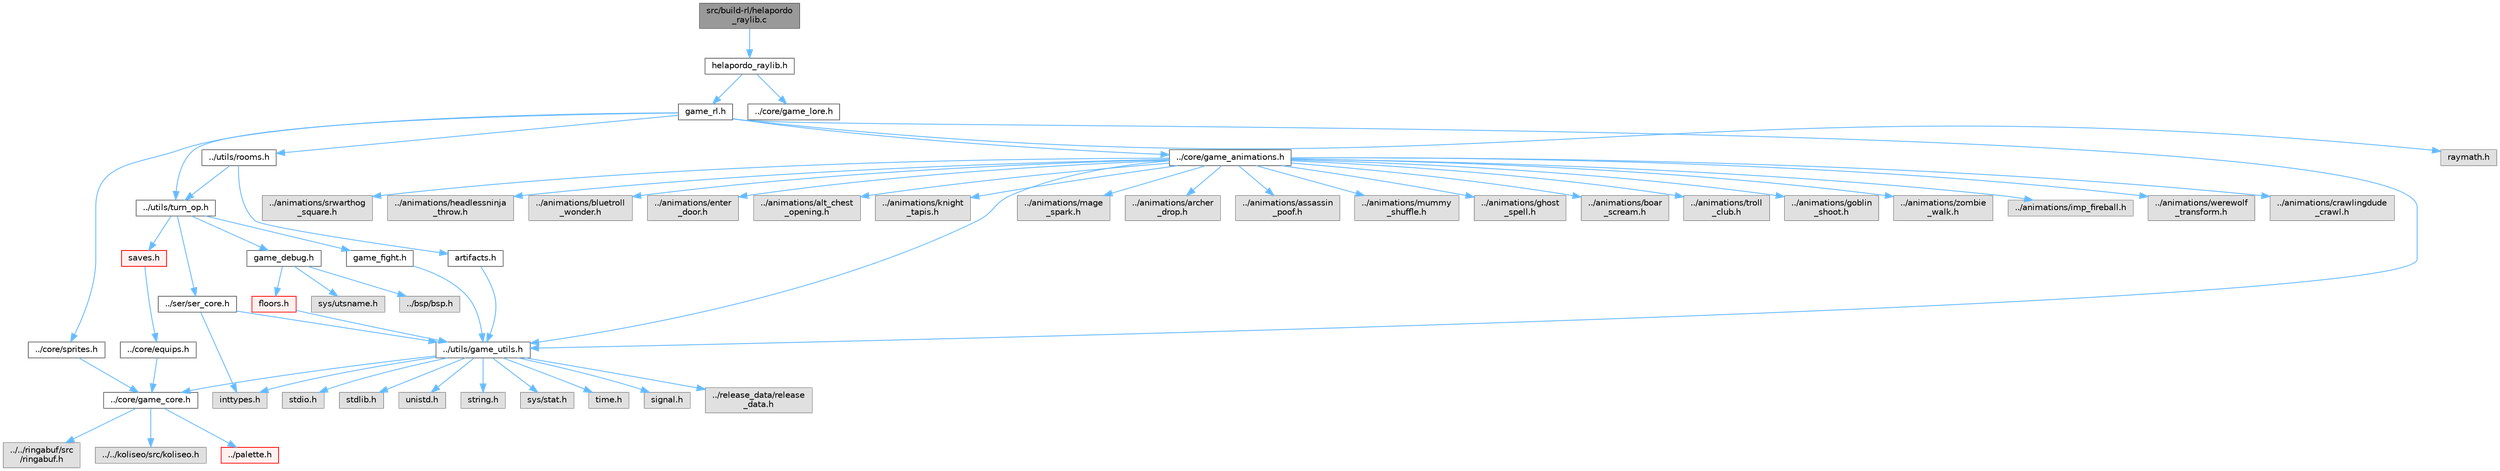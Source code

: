 digraph "src/build-rl/helapordo_raylib.c"
{
 // LATEX_PDF_SIZE
  bgcolor="transparent";
  edge [fontname=Helvetica,fontsize=10,labelfontname=Helvetica,labelfontsize=10];
  node [fontname=Helvetica,fontsize=10,shape=box,height=0.2,width=0.4];
  Node1 [id="Node000001",label="src/build-rl/helapordo\l_raylib.c",height=0.2,width=0.4,color="gray40", fillcolor="grey60", style="filled", fontcolor="black",tooltip=" "];
  Node1 -> Node2 [id="edge1_Node000001_Node000002",color="steelblue1",style="solid",tooltip=" "];
  Node2 [id="Node000002",label="helapordo_raylib.h",height=0.2,width=0.4,color="grey40", fillcolor="white", style="filled",URL="$helapordo__raylib_8h.html",tooltip=" "];
  Node2 -> Node3 [id="edge2_Node000002_Node000003",color="steelblue1",style="solid",tooltip=" "];
  Node3 [id="Node000003",label="game_rl.h",height=0.2,width=0.4,color="grey40", fillcolor="white", style="filled",URL="$game__rl_8h.html",tooltip=" "];
  Node3 -> Node4 [id="edge3_Node000003_Node000004",color="steelblue1",style="solid",tooltip=" "];
  Node4 [id="Node000004",label="../utils/game_utils.h",height=0.2,width=0.4,color="grey40", fillcolor="white", style="filled",URL="$game__utils_8h.html",tooltip=" "];
  Node4 -> Node5 [id="edge4_Node000004_Node000005",color="steelblue1",style="solid",tooltip=" "];
  Node5 [id="Node000005",label="stdio.h",height=0.2,width=0.4,color="grey60", fillcolor="#E0E0E0", style="filled",tooltip=" "];
  Node4 -> Node6 [id="edge5_Node000004_Node000006",color="steelblue1",style="solid",tooltip=" "];
  Node6 [id="Node000006",label="stdlib.h",height=0.2,width=0.4,color="grey60", fillcolor="#E0E0E0", style="filled",tooltip=" "];
  Node4 -> Node7 [id="edge6_Node000004_Node000007",color="steelblue1",style="solid",tooltip=" "];
  Node7 [id="Node000007",label="unistd.h",height=0.2,width=0.4,color="grey60", fillcolor="#E0E0E0", style="filled",tooltip=" "];
  Node4 -> Node8 [id="edge7_Node000004_Node000008",color="steelblue1",style="solid",tooltip=" "];
  Node8 [id="Node000008",label="string.h",height=0.2,width=0.4,color="grey60", fillcolor="#E0E0E0", style="filled",tooltip=" "];
  Node4 -> Node9 [id="edge8_Node000004_Node000009",color="steelblue1",style="solid",tooltip=" "];
  Node9 [id="Node000009",label="sys/stat.h",height=0.2,width=0.4,color="grey60", fillcolor="#E0E0E0", style="filled",tooltip=" "];
  Node4 -> Node10 [id="edge9_Node000004_Node000010",color="steelblue1",style="solid",tooltip=" "];
  Node10 [id="Node000010",label="time.h",height=0.2,width=0.4,color="grey60", fillcolor="#E0E0E0", style="filled",tooltip=" "];
  Node4 -> Node11 [id="edge10_Node000004_Node000011",color="steelblue1",style="solid",tooltip=" "];
  Node11 [id="Node000011",label="inttypes.h",height=0.2,width=0.4,color="grey60", fillcolor="#E0E0E0", style="filled",tooltip=" "];
  Node4 -> Node12 [id="edge11_Node000004_Node000012",color="steelblue1",style="solid",tooltip=" "];
  Node12 [id="Node000012",label="signal.h",height=0.2,width=0.4,color="grey60", fillcolor="#E0E0E0", style="filled",tooltip=" "];
  Node4 -> Node13 [id="edge12_Node000004_Node000013",color="steelblue1",style="solid",tooltip=" "];
  Node13 [id="Node000013",label="../core/game_core.h",height=0.2,width=0.4,color="grey40", fillcolor="white", style="filled",URL="$game__core_8h.html",tooltip=" "];
  Node13 -> Node14 [id="edge13_Node000013_Node000014",color="steelblue1",style="solid",tooltip=" "];
  Node14 [id="Node000014",label="../../ringabuf/src\l/ringabuf.h",height=0.2,width=0.4,color="grey60", fillcolor="#E0E0E0", style="filled",tooltip=" "];
  Node13 -> Node15 [id="edge14_Node000013_Node000015",color="steelblue1",style="solid",tooltip=" "];
  Node15 [id="Node000015",label="../../koliseo/src/koliseo.h",height=0.2,width=0.4,color="grey60", fillcolor="#E0E0E0", style="filled",tooltip=" "];
  Node13 -> Node16 [id="edge15_Node000013_Node000016",color="steelblue1",style="solid",tooltip=" "];
  Node16 [id="Node000016",label="../palette.h",height=0.2,width=0.4,color="red", fillcolor="#FFF0F0", style="filled",URL="$palette_8h.html",tooltip=" "];
  Node4 -> Node18 [id="edge16_Node000004_Node000018",color="steelblue1",style="solid",tooltip=" "];
  Node18 [id="Node000018",label="../release_data/release\l_data.h",height=0.2,width=0.4,color="grey60", fillcolor="#E0E0E0", style="filled",tooltip=" "];
  Node3 -> Node19 [id="edge17_Node000003_Node000019",color="steelblue1",style="solid",tooltip=" "];
  Node19 [id="Node000019",label="../core/sprites.h",height=0.2,width=0.4,color="grey40", fillcolor="white", style="filled",URL="$sprites_8h.html",tooltip=" "];
  Node19 -> Node13 [id="edge18_Node000019_Node000013",color="steelblue1",style="solid",tooltip=" "];
  Node3 -> Node20 [id="edge19_Node000003_Node000020",color="steelblue1",style="solid",tooltip=" "];
  Node20 [id="Node000020",label="../utils/turn_op.h",height=0.2,width=0.4,color="grey40", fillcolor="white", style="filled",URL="$turn__op_8h.html",tooltip=" "];
  Node20 -> Node21 [id="edge20_Node000020_Node000021",color="steelblue1",style="solid",tooltip=" "];
  Node21 [id="Node000021",label="game_debug.h",height=0.2,width=0.4,color="grey40", fillcolor="white", style="filled",URL="$game__debug_8h.html",tooltip=" "];
  Node21 -> Node22 [id="edge21_Node000021_Node000022",color="steelblue1",style="solid",tooltip=" "];
  Node22 [id="Node000022",label="floors.h",height=0.2,width=0.4,color="red", fillcolor="#FFF0F0", style="filled",URL="$floors_8h.html",tooltip=" "];
  Node22 -> Node4 [id="edge22_Node000022_Node000004",color="steelblue1",style="solid",tooltip=" "];
  Node21 -> Node24 [id="edge23_Node000021_Node000024",color="steelblue1",style="solid",tooltip=" "];
  Node24 [id="Node000024",label="../bsp/bsp.h",height=0.2,width=0.4,color="grey60", fillcolor="#E0E0E0", style="filled",tooltip=" "];
  Node21 -> Node25 [id="edge24_Node000021_Node000025",color="steelblue1",style="solid",tooltip=" "];
  Node25 [id="Node000025",label="sys/utsname.h",height=0.2,width=0.4,color="grey60", fillcolor="#E0E0E0", style="filled",tooltip=" "];
  Node20 -> Node26 [id="edge25_Node000020_Node000026",color="steelblue1",style="solid",tooltip=" "];
  Node26 [id="Node000026",label="game_fight.h",height=0.2,width=0.4,color="grey40", fillcolor="white", style="filled",URL="$game__fight_8h.html",tooltip=" "];
  Node26 -> Node4 [id="edge26_Node000026_Node000004",color="steelblue1",style="solid",tooltip=" "];
  Node20 -> Node27 [id="edge27_Node000020_Node000027",color="steelblue1",style="solid",tooltip=" "];
  Node27 [id="Node000027",label="saves.h",height=0.2,width=0.4,color="red", fillcolor="#FFF0F0", style="filled",URL="$saves_8h.html",tooltip=" "];
  Node27 -> Node28 [id="edge28_Node000027_Node000028",color="steelblue1",style="solid",tooltip=" "];
  Node28 [id="Node000028",label="../core/equips.h",height=0.2,width=0.4,color="grey40", fillcolor="white", style="filled",URL="$equips_8h.html",tooltip=" "];
  Node28 -> Node13 [id="edge29_Node000028_Node000013",color="steelblue1",style="solid",tooltip=" "];
  Node20 -> Node31 [id="edge30_Node000020_Node000031",color="steelblue1",style="solid",tooltip=" "];
  Node31 [id="Node000031",label="../ser/ser_core.h",height=0.2,width=0.4,color="grey40", fillcolor="white", style="filled",URL="$ser__core_8h.html",tooltip=" "];
  Node31 -> Node11 [id="edge31_Node000031_Node000011",color="steelblue1",style="solid",tooltip=" "];
  Node31 -> Node4 [id="edge32_Node000031_Node000004",color="steelblue1",style="solid",tooltip=" "];
  Node3 -> Node32 [id="edge33_Node000003_Node000032",color="steelblue1",style="solid",tooltip=" "];
  Node32 [id="Node000032",label="../core/game_animations.h",height=0.2,width=0.4,color="grey40", fillcolor="white", style="filled",URL="$game__animations_8h.html",tooltip=" "];
  Node32 -> Node33 [id="edge34_Node000032_Node000033",color="steelblue1",style="solid",tooltip=" "];
  Node33 [id="Node000033",label="../animations/knight\l_tapis.h",height=0.2,width=0.4,color="grey60", fillcolor="#E0E0E0", style="filled",tooltip=" "];
  Node32 -> Node34 [id="edge35_Node000032_Node000034",color="steelblue1",style="solid",tooltip=" "];
  Node34 [id="Node000034",label="../animations/mage\l_spark.h",height=0.2,width=0.4,color="grey60", fillcolor="#E0E0E0", style="filled",tooltip=" "];
  Node32 -> Node35 [id="edge36_Node000032_Node000035",color="steelblue1",style="solid",tooltip=" "];
  Node35 [id="Node000035",label="../animations/archer\l_drop.h",height=0.2,width=0.4,color="grey60", fillcolor="#E0E0E0", style="filled",tooltip=" "];
  Node32 -> Node36 [id="edge37_Node000032_Node000036",color="steelblue1",style="solid",tooltip=" "];
  Node36 [id="Node000036",label="../animations/assassin\l_poof.h",height=0.2,width=0.4,color="grey60", fillcolor="#E0E0E0", style="filled",tooltip=" "];
  Node32 -> Node37 [id="edge38_Node000032_Node000037",color="steelblue1",style="solid",tooltip=" "];
  Node37 [id="Node000037",label="../animations/mummy\l_shuffle.h",height=0.2,width=0.4,color="grey60", fillcolor="#E0E0E0", style="filled",tooltip=" "];
  Node32 -> Node38 [id="edge39_Node000032_Node000038",color="steelblue1",style="solid",tooltip=" "];
  Node38 [id="Node000038",label="../animations/ghost\l_spell.h",height=0.2,width=0.4,color="grey60", fillcolor="#E0E0E0", style="filled",tooltip=" "];
  Node32 -> Node39 [id="edge40_Node000032_Node000039",color="steelblue1",style="solid",tooltip=" "];
  Node39 [id="Node000039",label="../animations/boar\l_scream.h",height=0.2,width=0.4,color="grey60", fillcolor="#E0E0E0", style="filled",tooltip=" "];
  Node32 -> Node40 [id="edge41_Node000032_Node000040",color="steelblue1",style="solid",tooltip=" "];
  Node40 [id="Node000040",label="../animations/troll\l_club.h",height=0.2,width=0.4,color="grey60", fillcolor="#E0E0E0", style="filled",tooltip=" "];
  Node32 -> Node41 [id="edge42_Node000032_Node000041",color="steelblue1",style="solid",tooltip=" "];
  Node41 [id="Node000041",label="../animations/goblin\l_shoot.h",height=0.2,width=0.4,color="grey60", fillcolor="#E0E0E0", style="filled",tooltip=" "];
  Node32 -> Node42 [id="edge43_Node000032_Node000042",color="steelblue1",style="solid",tooltip=" "];
  Node42 [id="Node000042",label="../animations/zombie\l_walk.h",height=0.2,width=0.4,color="grey60", fillcolor="#E0E0E0", style="filled",tooltip=" "];
  Node32 -> Node43 [id="edge44_Node000032_Node000043",color="steelblue1",style="solid",tooltip=" "];
  Node43 [id="Node000043",label="../animations/imp_fireball.h",height=0.2,width=0.4,color="grey60", fillcolor="#E0E0E0", style="filled",tooltip=" "];
  Node32 -> Node44 [id="edge45_Node000032_Node000044",color="steelblue1",style="solid",tooltip=" "];
  Node44 [id="Node000044",label="../animations/werewolf\l_transform.h",height=0.2,width=0.4,color="grey60", fillcolor="#E0E0E0", style="filled",tooltip=" "];
  Node32 -> Node45 [id="edge46_Node000032_Node000045",color="steelblue1",style="solid",tooltip=" "];
  Node45 [id="Node000045",label="../animations/crawlingdude\l_crawl.h",height=0.2,width=0.4,color="grey60", fillcolor="#E0E0E0", style="filled",tooltip=" "];
  Node32 -> Node46 [id="edge47_Node000032_Node000046",color="steelblue1",style="solid",tooltip=" "];
  Node46 [id="Node000046",label="../animations/srwarthog\l_square.h",height=0.2,width=0.4,color="grey60", fillcolor="#E0E0E0", style="filled",tooltip=" "];
  Node32 -> Node47 [id="edge48_Node000032_Node000047",color="steelblue1",style="solid",tooltip=" "];
  Node47 [id="Node000047",label="../animations/headlessninja\l_throw.h",height=0.2,width=0.4,color="grey60", fillcolor="#E0E0E0", style="filled",tooltip=" "];
  Node32 -> Node48 [id="edge49_Node000032_Node000048",color="steelblue1",style="solid",tooltip=" "];
  Node48 [id="Node000048",label="../animations/bluetroll\l_wonder.h",height=0.2,width=0.4,color="grey60", fillcolor="#E0E0E0", style="filled",tooltip=" "];
  Node32 -> Node49 [id="edge50_Node000032_Node000049",color="steelblue1",style="solid",tooltip=" "];
  Node49 [id="Node000049",label="../animations/enter\l_door.h",height=0.2,width=0.4,color="grey60", fillcolor="#E0E0E0", style="filled",tooltip=" "];
  Node32 -> Node50 [id="edge51_Node000032_Node000050",color="steelblue1",style="solid",tooltip=" "];
  Node50 [id="Node000050",label="../animations/alt_chest\l_opening.h",height=0.2,width=0.4,color="grey60", fillcolor="#E0E0E0", style="filled",tooltip=" "];
  Node32 -> Node4 [id="edge52_Node000032_Node000004",color="steelblue1",style="solid",tooltip=" "];
  Node3 -> Node51 [id="edge53_Node000003_Node000051",color="steelblue1",style="solid",tooltip=" "];
  Node51 [id="Node000051",label="../utils/rooms.h",height=0.2,width=0.4,color="grey40", fillcolor="white", style="filled",URL="$rooms_8h.html",tooltip=" "];
  Node51 -> Node52 [id="edge54_Node000051_Node000052",color="steelblue1",style="solid",tooltip=" "];
  Node52 [id="Node000052",label="artifacts.h",height=0.2,width=0.4,color="grey40", fillcolor="white", style="filled",URL="$artifacts_8h.html",tooltip=" "];
  Node52 -> Node4 [id="edge55_Node000052_Node000004",color="steelblue1",style="solid",tooltip=" "];
  Node51 -> Node20 [id="edge56_Node000051_Node000020",color="steelblue1",style="solid",tooltip=" "];
  Node3 -> Node53 [id="edge57_Node000003_Node000053",color="steelblue1",style="solid",tooltip=" "];
  Node53 [id="Node000053",label="raymath.h",height=0.2,width=0.4,color="grey60", fillcolor="#E0E0E0", style="filled",tooltip=" "];
  Node2 -> Node54 [id="edge58_Node000002_Node000054",color="steelblue1",style="solid",tooltip=" "];
  Node54 [id="Node000054",label="../core/game_lore.h",height=0.2,width=0.4,color="grey40", fillcolor="white", style="filled",URL="$game__lore_8h.html",tooltip=" "];
}
